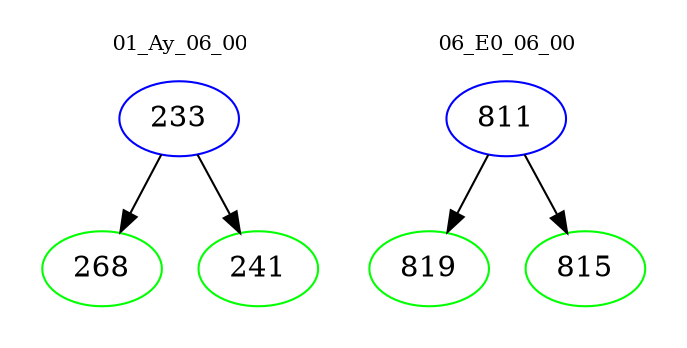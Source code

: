 digraph{
subgraph cluster_0 {
color = white
label = "01_Ay_06_00";
fontsize=10;
T0_233 [label="233", color="blue"]
T0_233 -> T0_268 [color="black"]
T0_268 [label="268", color="green"]
T0_233 -> T0_241 [color="black"]
T0_241 [label="241", color="green"]
}
subgraph cluster_1 {
color = white
label = "06_E0_06_00";
fontsize=10;
T1_811 [label="811", color="blue"]
T1_811 -> T1_819 [color="black"]
T1_819 [label="819", color="green"]
T1_811 -> T1_815 [color="black"]
T1_815 [label="815", color="green"]
}
}
